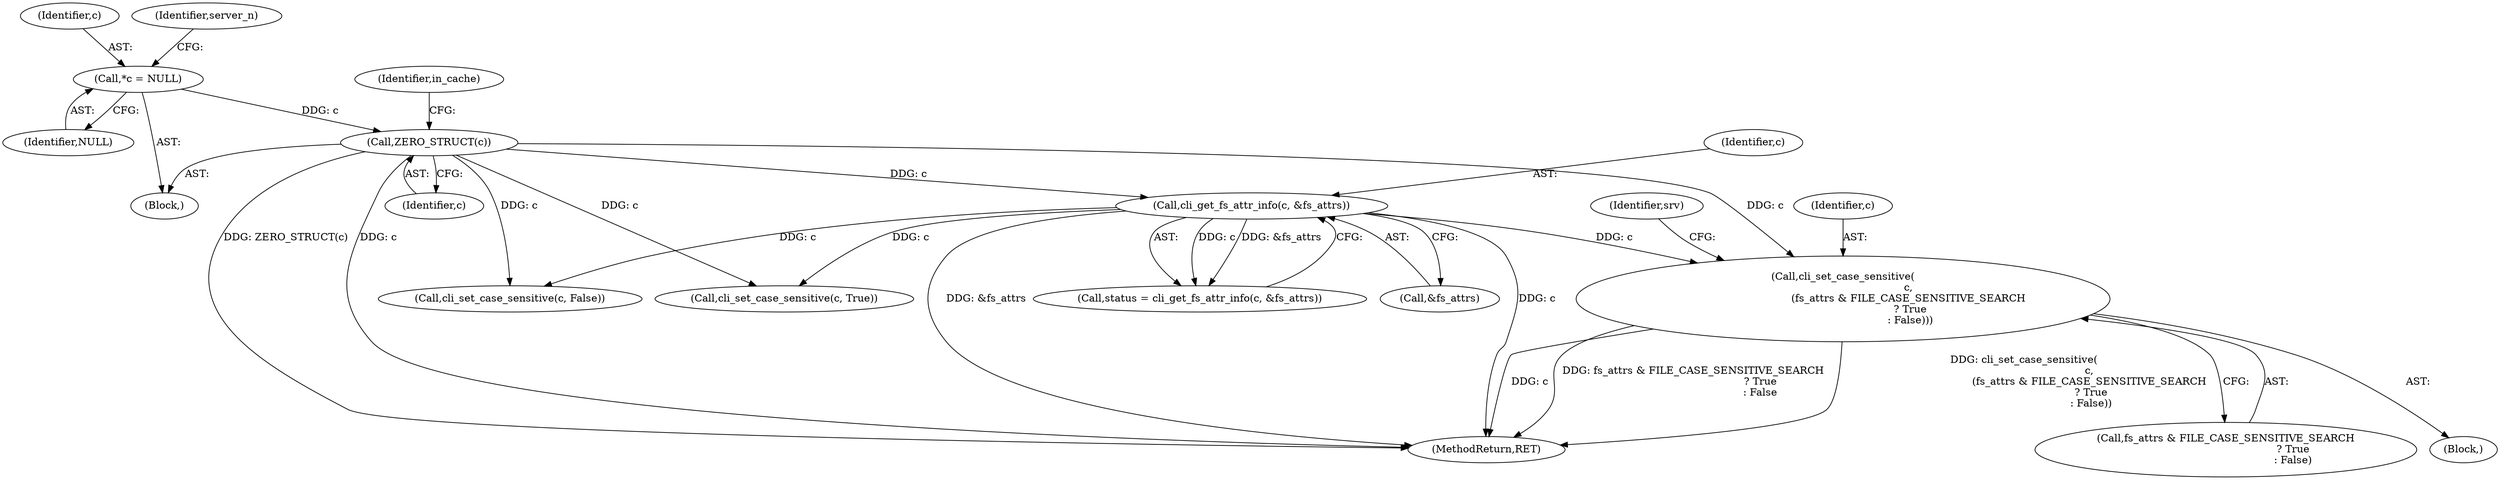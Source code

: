 digraph "0_samba_1ba49b8f389eda3414b14410c7fbcb4041ca06b1@pointer" {
"1000369" [label="(Call,cli_set_case_sensitive(\n                                        c,\n                                        (fs_attrs & FILE_CASE_SENSITIVE_SEARCH\n                                         ? True\n                                         : False)))"];
"1000327" [label="(Call,cli_get_fs_attr_info(c, &fs_attrs))"];
"1000174" [label="(Call,ZERO_STRUCT(c))"];
"1000135" [label="(Call,*c = NULL)"];
"1000370" [label="(Identifier,c)"];
"1000327" [label="(Call,cli_get_fs_attr_info(c, &fs_attrs))"];
"1000137" [label="(Identifier,NULL)"];
"1000371" [label="(Call,fs_attrs & FILE_CASE_SENSITIVE_SEARCH\n                                         ? True\n                                         : False)"];
"1000174" [label="(Call,ZERO_STRUCT(c))"];
"1000351" [label="(Call,cli_set_case_sensitive(c, False))"];
"1000346" [label="(Call,cli_set_case_sensitive(c, True))"];
"1000136" [label="(Identifier,c)"];
"1000175" [label="(Identifier,c)"];
"1000178" [label="(Identifier,in_cache)"];
"1000496" [label="(MethodReturn,RET)"];
"1000329" [label="(Call,&fs_attrs)"];
"1000140" [label="(Identifier,server_n)"];
"1000378" [label="(Identifier,srv)"];
"1000369" [label="(Call,cli_set_case_sensitive(\n                                        c,\n                                        (fs_attrs & FILE_CASE_SENSITIVE_SEARCH\n                                         ? True\n                                         : False)))"];
"1000135" [label="(Call,*c = NULL)"];
"1000325" [label="(Call,status = cli_get_fs_attr_info(c, &fs_attrs))"];
"1000125" [label="(Block,)"];
"1000328" [label="(Identifier,c)"];
"1000358" [label="(Block,)"];
"1000369" -> "1000358"  [label="AST: "];
"1000369" -> "1000371"  [label="CFG: "];
"1000370" -> "1000369"  [label="AST: "];
"1000371" -> "1000369"  [label="AST: "];
"1000378" -> "1000369"  [label="CFG: "];
"1000369" -> "1000496"  [label="DDG: cli_set_case_sensitive(\n                                        c,\n                                        (fs_attrs & FILE_CASE_SENSITIVE_SEARCH\n                                         ? True\n                                         : False))"];
"1000369" -> "1000496"  [label="DDG: c"];
"1000369" -> "1000496"  [label="DDG: fs_attrs & FILE_CASE_SENSITIVE_SEARCH\n                                         ? True\n                                         : False"];
"1000327" -> "1000369"  [label="DDG: c"];
"1000174" -> "1000369"  [label="DDG: c"];
"1000327" -> "1000325"  [label="AST: "];
"1000327" -> "1000329"  [label="CFG: "];
"1000328" -> "1000327"  [label="AST: "];
"1000329" -> "1000327"  [label="AST: "];
"1000325" -> "1000327"  [label="CFG: "];
"1000327" -> "1000496"  [label="DDG: c"];
"1000327" -> "1000496"  [label="DDG: &fs_attrs"];
"1000327" -> "1000325"  [label="DDG: c"];
"1000327" -> "1000325"  [label="DDG: &fs_attrs"];
"1000174" -> "1000327"  [label="DDG: c"];
"1000327" -> "1000346"  [label="DDG: c"];
"1000327" -> "1000351"  [label="DDG: c"];
"1000174" -> "1000125"  [label="AST: "];
"1000174" -> "1000175"  [label="CFG: "];
"1000175" -> "1000174"  [label="AST: "];
"1000178" -> "1000174"  [label="CFG: "];
"1000174" -> "1000496"  [label="DDG: ZERO_STRUCT(c)"];
"1000174" -> "1000496"  [label="DDG: c"];
"1000135" -> "1000174"  [label="DDG: c"];
"1000174" -> "1000346"  [label="DDG: c"];
"1000174" -> "1000351"  [label="DDG: c"];
"1000135" -> "1000125"  [label="AST: "];
"1000135" -> "1000137"  [label="CFG: "];
"1000136" -> "1000135"  [label="AST: "];
"1000137" -> "1000135"  [label="AST: "];
"1000140" -> "1000135"  [label="CFG: "];
}
